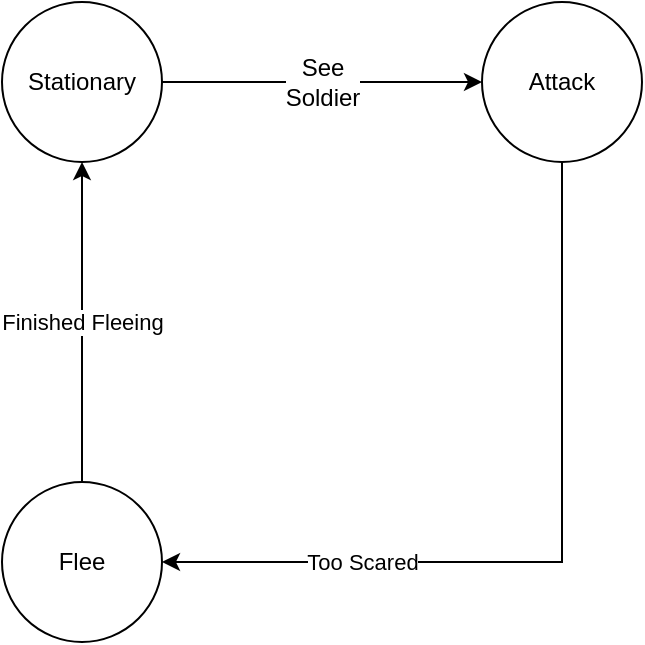 <mxfile version="10.7.7" type="device"><diagram id="iaS4lQcG_l9g-qpZkjeU" name="Page-1"><mxGraphModel dx="672" dy="750" grid="1" gridSize="10" guides="1" tooltips="1" connect="1" arrows="1" fold="1" page="1" pageScale="1" pageWidth="827" pageHeight="1169" math="0" shadow="0"><root><mxCell id="0"/><mxCell id="1" parent="0"/><mxCell id="jAEDniSCF6o_lK57Q6jS-3" style="edgeStyle=orthogonalEdgeStyle;rounded=0;orthogonalLoop=1;jettySize=auto;html=1;" parent="1" source="jAEDniSCF6o_lK57Q6jS-1" target="jAEDniSCF6o_lK57Q6jS-2" edge="1"><mxGeometry relative="1" as="geometry"/></mxCell><mxCell id="jAEDniSCF6o_lK57Q6jS-4" value="See&lt;br&gt;Soldier" style="text;html=1;resizable=0;points=[];align=center;verticalAlign=middle;labelBackgroundColor=#ffffff;" parent="jAEDniSCF6o_lK57Q6jS-3" vertex="1" connectable="0"><mxGeometry x="0.26" y="1" relative="1" as="geometry"><mxPoint x="-21" y="1" as="offset"/></mxGeometry></mxCell><mxCell id="jAEDniSCF6o_lK57Q6jS-1" value="Stationary" style="ellipse;whiteSpace=wrap;html=1;aspect=fixed;" parent="1" vertex="1"><mxGeometry x="240" y="180" width="80" height="80" as="geometry"/></mxCell><mxCell id="jAEDniSCF6o_lK57Q6jS-6" value="Too Scared" style="edgeStyle=orthogonalEdgeStyle;rounded=0;orthogonalLoop=1;jettySize=auto;html=1;entryX=1;entryY=0.5;entryDx=0;entryDy=0;" parent="1" source="jAEDniSCF6o_lK57Q6jS-2" target="jAEDniSCF6o_lK57Q6jS-5" edge="1"><mxGeometry x="0.5" relative="1" as="geometry"><Array as="points"><mxPoint x="520" y="460"/></Array><mxPoint as="offset"/></mxGeometry></mxCell><mxCell id="jAEDniSCF6o_lK57Q6jS-2" value="Attack" style="ellipse;whiteSpace=wrap;html=1;aspect=fixed;" parent="1" vertex="1"><mxGeometry x="480" y="180" width="80" height="80" as="geometry"/></mxCell><mxCell id="jAEDniSCF6o_lK57Q6jS-5" value="Flee" style="ellipse;whiteSpace=wrap;html=1;aspect=fixed;" parent="1" vertex="1"><mxGeometry x="240" y="420" width="80" height="80" as="geometry"/></mxCell><mxCell id="jAEDniSCF6o_lK57Q6jS-9" value="Finished Fleeing" style="edgeStyle=orthogonalEdgeStyle;rounded=0;orthogonalLoop=1;jettySize=auto;html=1;entryX=0.5;entryY=1;entryDx=0;entryDy=0;exitX=0.5;exitY=0;exitDx=0;exitDy=0;" parent="1" source="jAEDniSCF6o_lK57Q6jS-5" target="jAEDniSCF6o_lK57Q6jS-1" edge="1"><mxGeometry relative="1" as="geometry"><mxPoint x="300" y="420" as="sourcePoint"/><mxPoint as="offset"/><Array as="points"><mxPoint x="280" y="340"/><mxPoint x="280" y="340"/></Array></mxGeometry></mxCell></root></mxGraphModel></diagram></mxfile>